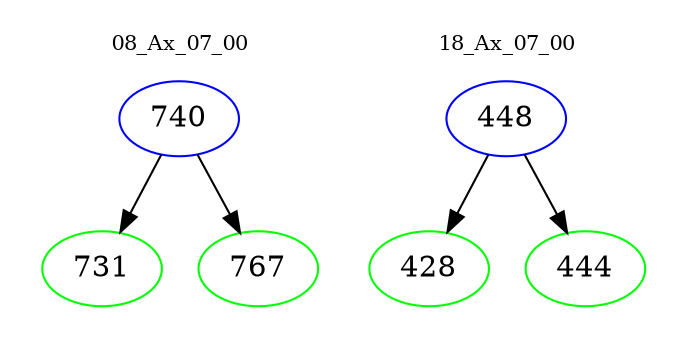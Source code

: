 digraph{
subgraph cluster_0 {
color = white
label = "08_Ax_07_00";
fontsize=10;
T0_740 [label="740", color="blue"]
T0_740 -> T0_731 [color="black"]
T0_731 [label="731", color="green"]
T0_740 -> T0_767 [color="black"]
T0_767 [label="767", color="green"]
}
subgraph cluster_1 {
color = white
label = "18_Ax_07_00";
fontsize=10;
T1_448 [label="448", color="blue"]
T1_448 -> T1_428 [color="black"]
T1_428 [label="428", color="green"]
T1_448 -> T1_444 [color="black"]
T1_444 [label="444", color="green"]
}
}
